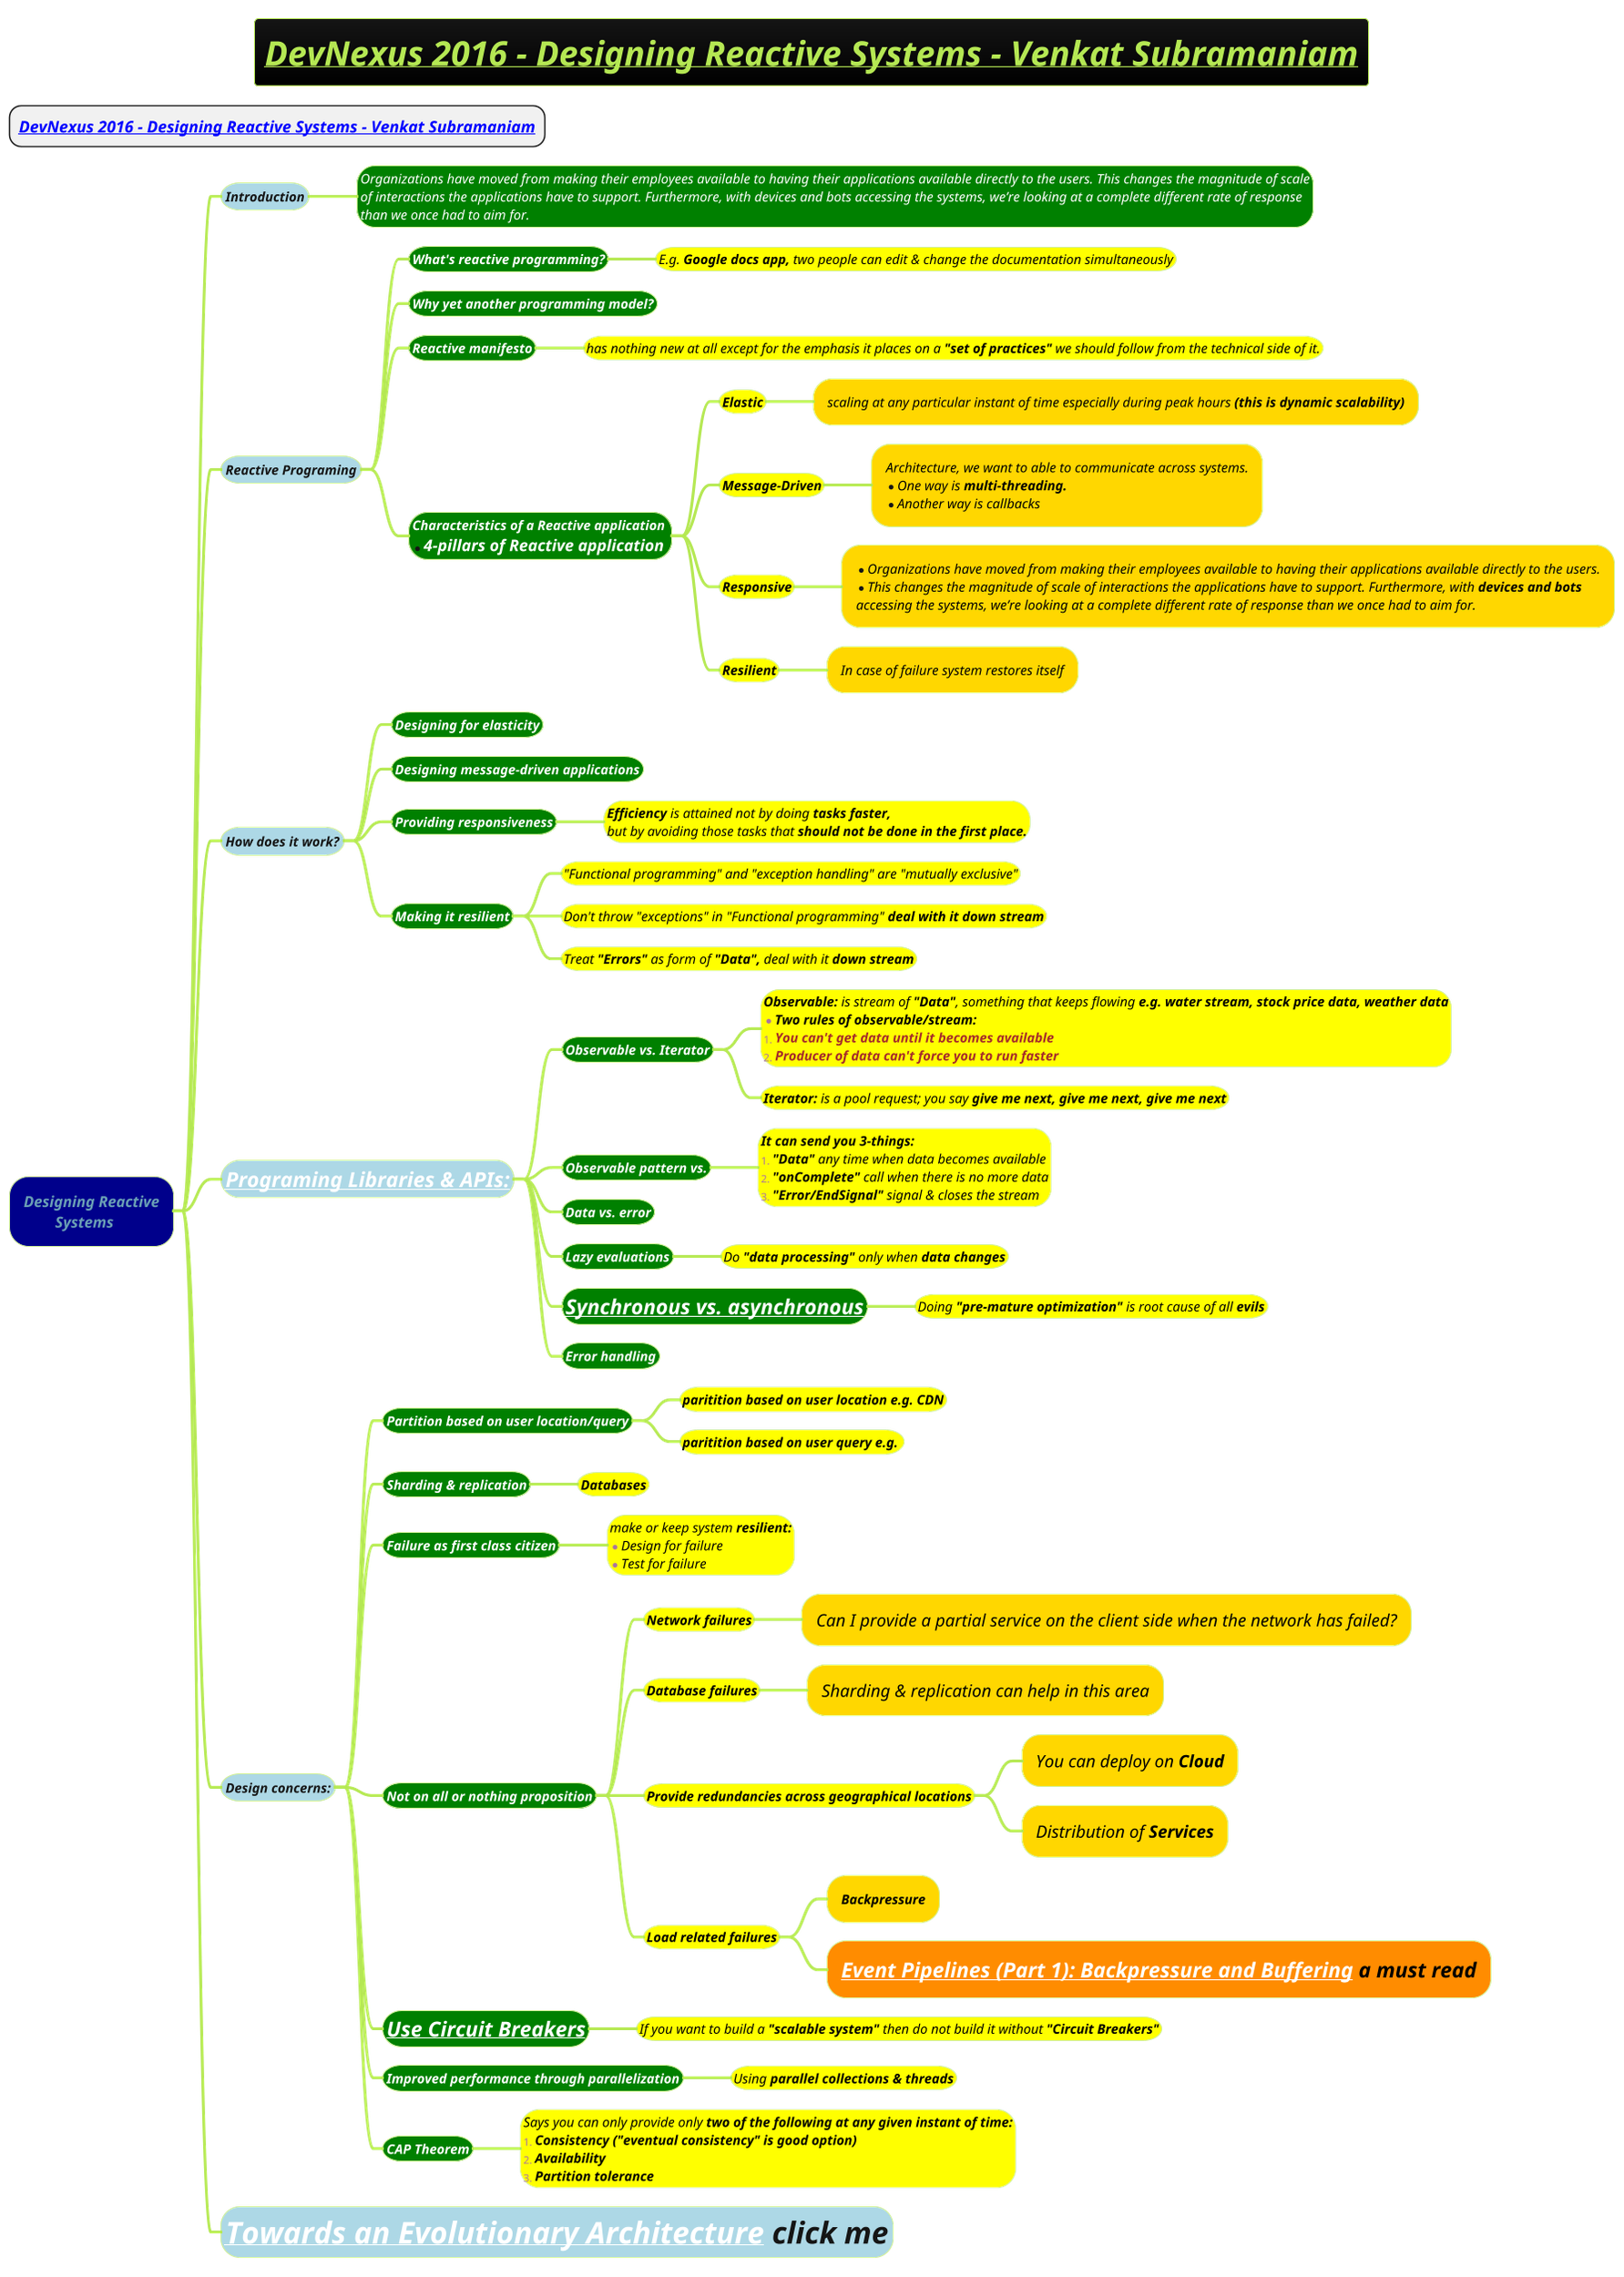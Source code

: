 @startmindmap
title =<i><b><u>DevNexus 2016 - Designing Reactive Systems - Venkat Subramaniam

* ===<i><b>[[https://www.youtube.com/watch?v=2k76zO2Q6vg&t=7003s&ab_channel=devnexus DevNexus 2016 - Designing Reactive Systems - Venkat Subramaniam]]
!theme hacker

*[#darkblue] <i>Designing Reactive\n<i>\tSystems
**[#lightblue] <i><color #blac><size:14>Introduction
***[#green]:<i><color #white><size:14>Organizations have moved from making their employees available to having their applications available directly to the users. This changes the magnitude of scale
<i><color #white><size:14>of interactions the applications have to support. Furthermore, with devices and bots accessing the systems, we’re looking at a complete different rate of response
<i><color #white><size:14>than we once had to aim for.;

**[#lightblue] <i><color #blac><size:14>Reactive Programing
***[#green] <i><color #white><size:14><b>What's reactive programming?
****[#yellow] <i><color #black><size:14>E.g. **Google docs app,** two people can edit & change the documentation simultaneously
***[#green] <i><color #white><size:14><b>Why yet another programming model?
***[#green] <i><color #white><size:14><b>Reactive manifesto
****[#yellow] <i><color #black><size:14>has nothing new at all except for the emphasis it places on a <b>"set of practices"</b> we should follow from the technical side of it.
***[#green] <i><color #white><size:14><b>Characteristics of a Reactive application \n*<i><color #white><size:17><b>4-pillars of Reactive application
****[#yellow] <b><i><color #black><size:14>Elastic
*****[#gold] <i><color #black><size:14>scaling at any particular instant of time especially during peak hours <b>(this is dynamic scalability)
****[#yellow] <b><i><color #black><size:14>Message-Driven
*****[#gold]:<i><color #black><size:14>Architecture, we want to able to communicate across systems.
*<i><color #black><size:14>One way is <b>multi-threading.
*<i><color #black><size:14>Another way is callbacks;
****[#yellow] <b><i><color #black><size:14>Responsive
*****[#gold]:*<i><color #black><size:14>Organizations have moved from making their employees available to having their applications available directly to the users.
*<i><color #black><size:14>This changes the magnitude of scale of interactions the applications have to support. Furthermore, with <b>devices and bots
<i><color #black><size:14>accessing the systems, we’re looking at a complete different rate of response than we once had to aim for.;
****[#yellow] <b><i><color #black><size:14>Resilient
*****[#gold] <i><color #black><size:14>In case of failure system restores itself
**[#lightblue] <i><color #blac><size:14>How does it work?
***[#green] <i><color #white><size:14><b>Designing for elasticity
***[#green] <i><color #white><size:14><b>Designing message-driven applications
***[#green] <i><color #white><size:14><b>Providing responsiveness
****[#yellow] <i><color #black><size:14><b>Efficiency</b> is attained not by doing <b>tasks faster,\n<i><color #black><size:14>but by avoiding those tasks that <b>should not be done in the first place.
***[#green] <i><color #white><size:14><b>Making it resilient
****[#yellow] <i><color #black><size:14>"Functional programming" and "exception handling" are "mutually exclusive"
****[#yellow] <i><color #black><size:14>Don't throw "exceptions" in "Functional programming" <b>deal with it down stream
****[#yellow] <i><color #black><size:14>Treat <b>"Errors"</b> as form of <b>"Data",</b> deal with it <b>down stream
**[#lightblue] <i><color #blac><size:22>[[Reactive-Data-Stream.puml Programing Libraries & APIs:]]
***[#green] <i><color #white><size:14><b>Observable vs. Iterator
****[#yellow]:<i><color #black><size:14><b>Observable:</b> is stream of <b>"Data"</b>, something that keeps flowing <b>e.g. water stream, stock price data, weather data
*<i><color #black><size:14><b>Two rules of observable/stream:
#<i><color #brown><size:14><b>You can't get data until it becomes available
#<i><color #brown><size:14><b>Producer of data can't force you to run faster;
****[#yellow] <i><color #black><size:14><b>Iterator:</b> is a pool request; you say <b>give me next, give me next, give me next
***[#green] <i><color #white><size:14><b>Observable pattern vs.
****[#yellow]:<i><color #black><size:14><b>It can send you 3-things:</b>
#<i><color #black><size:14>**"Data"** any time when data becomes available
#<i><color #black><size:14>**"onComplete"** call when there is no more data
#<i><color #black><size:14>**"Error/EndSignal"** signal & closes the stream;

***[#green] <i><color #white><size:14><b>Data vs. error
***[#green] <i><color #white><size:14><b>Lazy evaluations
****[#yellow] <i><color #black><size:14>Do <b>"data processing"</b> only when <b>data changes
***[#green] <i><color #white><size:22><b>[[docs/3-programming-languages/Venkat-Subramaniam/Asynchronous-Programming-in-Java-Options-to-Choose-from.puml Synchronous vs. asynchronous]]
****[#yellow] <i><color #black><size:14>Doing <b>"pre-mature optimization"</b> is root cause of all <b>evils
***[#green] <i><color #white><size:14><b>Error handling
**[#lightblue] <i><color #blac><size:14>Design concerns:
***[#green] <i><color #white><size:14><b>Partition based on user location/query
****[#yellow] <i><color #black><size:14><b>paritition based on user location e.g. CDN</b>
****[#yellow] <i><color #black><size:14><b>paritition based on user query e.g. </b>
***[#green] <i><color #white><size:14><b>Sharding & replication
****[#yellow] <i><color #black><size:14><b>Databases</b>
***[#green] <i><color #white><size:14><b>Failure as first class citizen
****[#yellow] <i><color #black><size:14>make or keep system <b>resilient:\n*<i><color #black><size:14>Design for failure\n*<i><color #black><size:14>Test for failure
***[#green] <i><color #white><size:14><b>Not on all or nothing proposition
****[#yellow] <i><color #black><size:14><b>Network failures</b>
*****[#gold] <i><color #black><size:18>Can I provide a partial service on the client side when the network has failed?
****[#yellow] <i><color #black><size:14><b>Database failures</b>
*****[#gold] <i><color #black><size:18>Sharding & replication can help in this area
****[#yellow] <i><color #black><size:14><b>Provide redundancies across geographical locations</b>
*****[#gold] <i><color #black><size:18>You can deploy on <b>Cloud
*****[#gold] <i><color #black><size:18>Distribution of <b>Services</b>
****[#yellow] <i><color #black><size:14><b>Load related failures</b>
*****[#gold] <i><color #black><size:14><b>Backpressure</b>
*****[#darkorange] <i><color #black><size:22><b>[[https://zendesk.engineering/event-pipelines-part-1-backpressure-and-buffering-1bba0ed3451e Event Pipelines (Part 1): Backpressure and Buffering]] a must read
***[#green] <i><color #white><size:22><b>[[docs/3-programming-languages/Venkat-Subramaniam/Circuit-Breaker.puml Use Circuit Breakers]]
****[#yellow] <i><color #black><size:14>If you want to build a <b>"scalable system"</b> then do not build it without <b>"Circuit Breakers"</b>
***[#green] <i><color #white><size:14><b>Improved performance through parallelization
****[#yellow] <i><color #black><size:14>Using <b>parallel collections & threads
***[#green] <i><color #white><size:14><b>CAP Theorem
****[#yellow] <i><color #black><size:14>Says you can only provide only <b>two of the following at any given instant of time:\n#<b><i><color #black><size:14>Consistency ("eventual consistency" is good option)\n#<b><i><color #black><size:14>Availability\n#<b><i><color #black><size:14>Partition tolerance
**[#lightblue] <i><color #blac><size:32>[[docs/3-programming-languages/Venkat-Subramaniam/Towards-an-Evolutionary-Architecture.puml Towards an Evolutionary Architecture]] click me
@endmindmap
